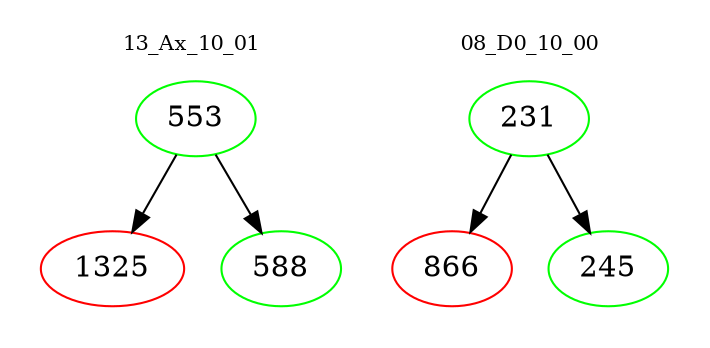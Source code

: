 digraph{
subgraph cluster_0 {
color = white
label = "13_Ax_10_01";
fontsize=10;
T0_553 [label="553", color="green"]
T0_553 -> T0_1325 [color="black"]
T0_1325 [label="1325", color="red"]
T0_553 -> T0_588 [color="black"]
T0_588 [label="588", color="green"]
}
subgraph cluster_1 {
color = white
label = "08_D0_10_00";
fontsize=10;
T1_231 [label="231", color="green"]
T1_231 -> T1_866 [color="black"]
T1_866 [label="866", color="red"]
T1_231 -> T1_245 [color="black"]
T1_245 [label="245", color="green"]
}
}

